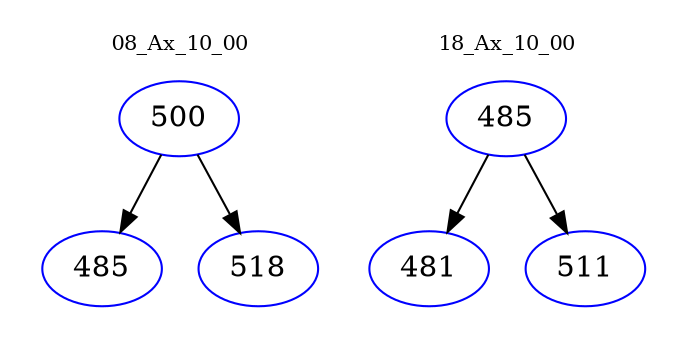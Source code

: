 digraph{
subgraph cluster_0 {
color = white
label = "08_Ax_10_00";
fontsize=10;
T0_500 [label="500", color="blue"]
T0_500 -> T0_485 [color="black"]
T0_485 [label="485", color="blue"]
T0_500 -> T0_518 [color="black"]
T0_518 [label="518", color="blue"]
}
subgraph cluster_1 {
color = white
label = "18_Ax_10_00";
fontsize=10;
T1_485 [label="485", color="blue"]
T1_485 -> T1_481 [color="black"]
T1_481 [label="481", color="blue"]
T1_485 -> T1_511 [color="black"]
T1_511 [label="511", color="blue"]
}
}
